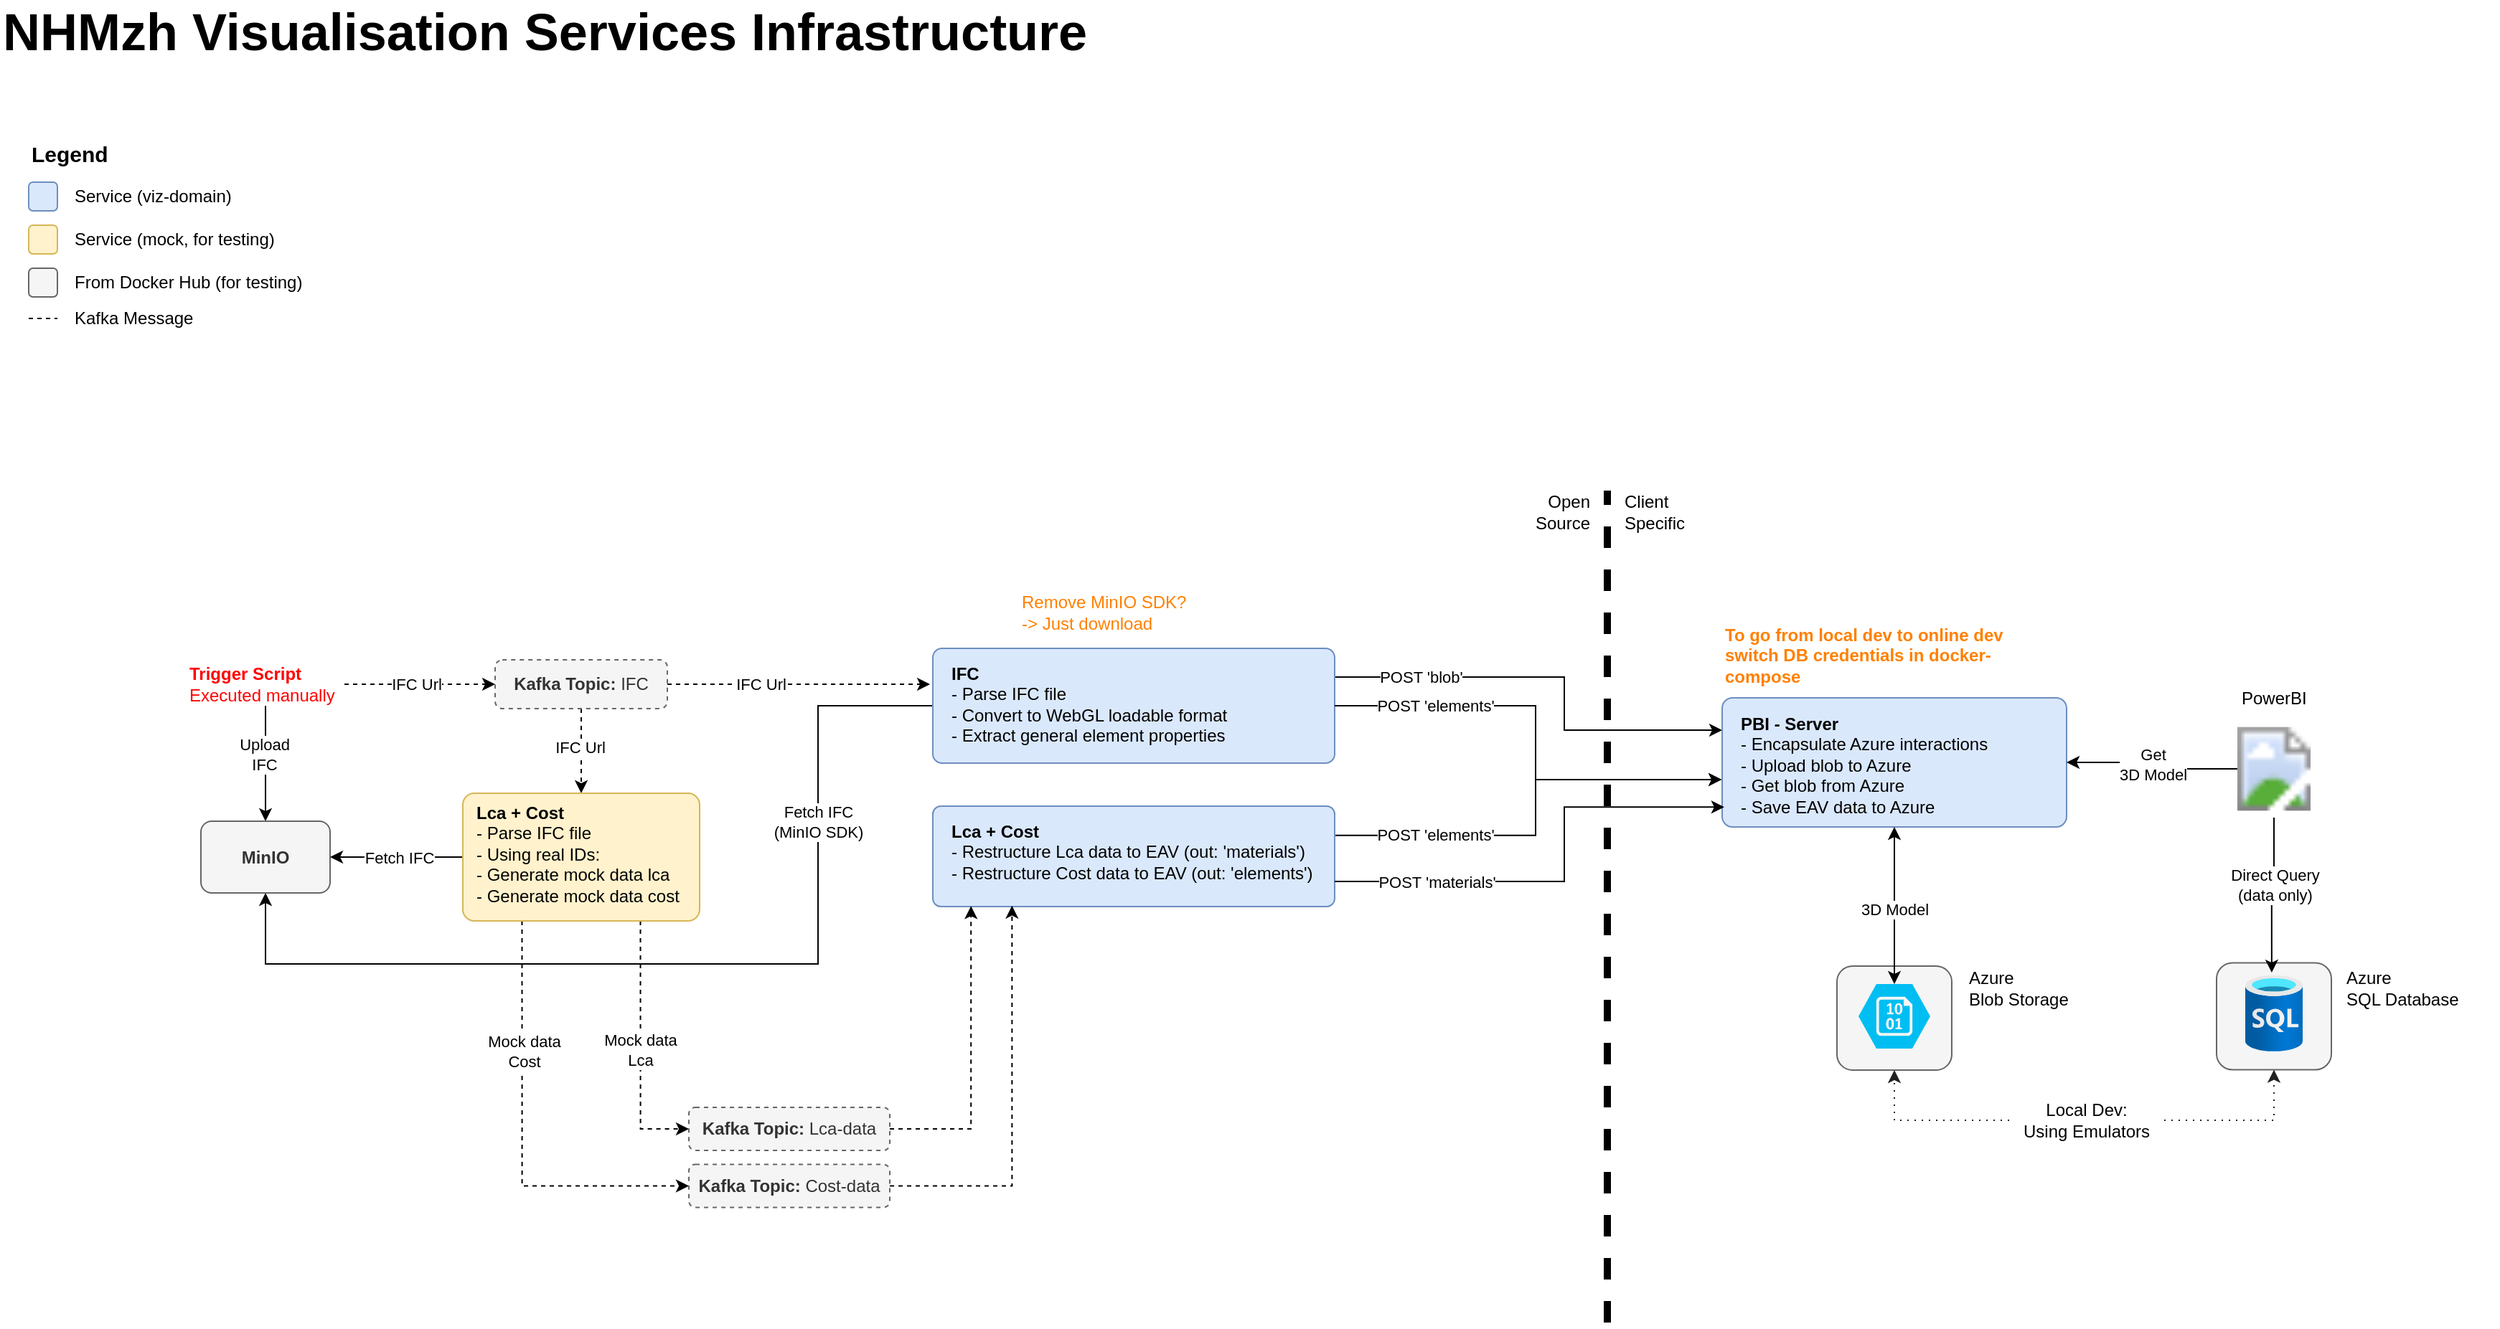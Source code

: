 <mxfile version="26.2.5">
  <diagram name="Page-1" id="6YYniOfLmbzxSq2jSH8A">
    <mxGraphModel dx="1735" dy="974" grid="1" gridSize="10" guides="1" tooltips="1" connect="1" arrows="1" fold="1" page="1" pageScale="1" pageWidth="1920" pageHeight="1200" math="0" shadow="0">
      <root>
        <mxCell id="0" />
        <mxCell id="1" parent="0" />
        <mxCell id="Vq2dGUa9BZO8m15hglH4-51" value="" style="rounded=1;whiteSpace=wrap;html=1;fillColor=#f5f5f5;strokeColor=#666666;fontColor=#333333;" vertex="1" parent="1">
          <mxGeometry x="1584.5" y="709.25" width="80" height="74.5" as="geometry" />
        </mxCell>
        <mxCell id="Vq2dGUa9BZO8m15hglH4-50" value="" style="rounded=1;whiteSpace=wrap;html=1;fillColor=#f5f5f5;strokeColor=#666666;fontColor=#333333;" vertex="1" parent="1">
          <mxGeometry x="1320" y="711.5" width="80" height="72.5" as="geometry" />
        </mxCell>
        <mxCell id="Vq2dGUa9BZO8m15hglH4-35" style="edgeStyle=orthogonalEdgeStyle;rounded=0;orthogonalLoop=1;jettySize=auto;html=1;entryX=0.5;entryY=1;entryDx=0;entryDy=0;" edge="1" parent="1" source="Vq2dGUa9BZO8m15hglH4-1" target="Vq2dGUa9BZO8m15hglH4-23">
          <mxGeometry relative="1" as="geometry">
            <Array as="points">
              <mxPoint x="610" y="530" />
              <mxPoint x="610" y="710" />
              <mxPoint x="225" y="710" />
            </Array>
          </mxGeometry>
        </mxCell>
        <mxCell id="Vq2dGUa9BZO8m15hglH4-36" value="Fetch IFC&lt;br&gt;(MinIO SDK)" style="edgeLabel;html=1;align=center;verticalAlign=middle;resizable=0;points=[];" vertex="1" connectable="0" parent="Vq2dGUa9BZO8m15hglH4-35">
          <mxGeometry x="0.12" y="-2" relative="1" as="geometry">
            <mxPoint x="129" y="-97" as="offset" />
          </mxGeometry>
        </mxCell>
        <mxCell id="Vq2dGUa9BZO8m15hglH4-44" style="edgeStyle=orthogonalEdgeStyle;rounded=0;orthogonalLoop=1;jettySize=auto;html=1;entryX=0;entryY=0.25;entryDx=0;entryDy=0;exitX=1;exitY=0.25;exitDx=0;exitDy=0;" edge="1" parent="1" source="Vq2dGUa9BZO8m15hglH4-1" target="Vq2dGUa9BZO8m15hglH4-10">
          <mxGeometry relative="1" as="geometry">
            <Array as="points">
              <mxPoint x="1130" y="510" />
              <mxPoint x="1130" y="547" />
            </Array>
          </mxGeometry>
        </mxCell>
        <mxCell id="Vq2dGUa9BZO8m15hglH4-47" value="POST &#39;blob&#39;" style="edgeLabel;html=1;align=center;verticalAlign=middle;resizable=0;points=[];" vertex="1" connectable="0" parent="Vq2dGUa9BZO8m15hglH4-44">
          <mxGeometry x="-0.383" relative="1" as="geometry">
            <mxPoint x="-35" as="offset" />
          </mxGeometry>
        </mxCell>
        <mxCell id="Vq2dGUa9BZO8m15hglH4-1" value="&lt;b&gt;IFC&lt;/b&gt;&lt;br&gt;- Parse IFC file&lt;div&gt;- Convert to WebGL loadable format&lt;div&gt;- Extract general element properties&lt;/div&gt;&lt;/div&gt;" style="rounded=1;whiteSpace=wrap;html=1;fillColor=#dae8fc;strokeColor=#6c8ebf;align=left;spacingLeft=7;verticalAlign=top;spacing=6;arcSize=8;" vertex="1" parent="1">
          <mxGeometry x="690" y="490" width="280" height="80" as="geometry" />
        </mxCell>
        <mxCell id="Vq2dGUa9BZO8m15hglH4-3" value="" style="rounded=1;whiteSpace=wrap;html=1;fillColor=#dae8fc;strokeColor=#6c8ebf;" vertex="1" parent="1">
          <mxGeometry x="60" y="165" width="20" height="20" as="geometry" />
        </mxCell>
        <mxCell id="Vq2dGUa9BZO8m15hglH4-4" value="Legend" style="text;html=1;align=left;verticalAlign=middle;whiteSpace=wrap;rounded=0;fontStyle=1;fontSize=15;" vertex="1" parent="1">
          <mxGeometry x="60" y="130" width="60" height="30" as="geometry" />
        </mxCell>
        <mxCell id="Vq2dGUa9BZO8m15hglH4-5" value="Service (viz-domain)" style="text;html=1;align=left;verticalAlign=middle;whiteSpace=wrap;rounded=0;fontStyle=0" vertex="1" parent="1">
          <mxGeometry x="90" y="160" width="130" height="30" as="geometry" />
        </mxCell>
        <mxCell id="Vq2dGUa9BZO8m15hglH4-6" value="" style="rounded=1;whiteSpace=wrap;html=1;fillColor=#fff2cc;strokeColor=#d6b656;" vertex="1" parent="1">
          <mxGeometry x="60" y="195" width="20" height="20" as="geometry" />
        </mxCell>
        <mxCell id="Vq2dGUa9BZO8m15hglH4-7" value="Service (mock, for testing)" style="text;html=1;align=left;verticalAlign=middle;whiteSpace=wrap;rounded=0;fontStyle=0" vertex="1" parent="1">
          <mxGeometry x="90" y="190" width="210" height="30" as="geometry" />
        </mxCell>
        <mxCell id="Vq2dGUa9BZO8m15hglH4-8" value="NHMzh Visualisation Services Infrastructure" style="text;html=1;align=left;verticalAlign=middle;whiteSpace=wrap;rounded=0;fontStyle=1;fontSize=36;" vertex="1" parent="1">
          <mxGeometry x="40" y="40" width="1200" height="40" as="geometry" />
        </mxCell>
        <mxCell id="Vq2dGUa9BZO8m15hglH4-9" value="&lt;b&gt;Lca + Cost&lt;/b&gt;&lt;br&gt;- Restructure Lca data to EAV (out: &#39;materials&#39;)&lt;div&gt;- Restructure Cost data to EAV (out: &#39;elements&#39;)&lt;/div&gt;" style="rounded=1;whiteSpace=wrap;html=1;fillColor=#dae8fc;strokeColor=#6c8ebf;align=left;spacingLeft=7;verticalAlign=top;spacing=6;arcSize=8;" vertex="1" parent="1">
          <mxGeometry x="690" y="600" width="280" height="70" as="geometry" />
        </mxCell>
        <mxCell id="Vq2dGUa9BZO8m15hglH4-10" value="&lt;b&gt;PBI - Server&lt;/b&gt;&lt;br&gt;- Encapsulate Azure interactions&lt;div&gt;- Upload blob to Azure&lt;br&gt;&lt;/div&gt;&lt;div&gt;- Get blob from Azure&lt;/div&gt;&lt;div&gt;- Save EAV data to Azure&lt;/div&gt;" style="rounded=1;whiteSpace=wrap;html=1;fillColor=#dae8fc;strokeColor=#6c8ebf;align=left;spacingLeft=7;verticalAlign=top;spacing=6;arcSize=8;" vertex="1" parent="1">
          <mxGeometry x="1240" y="524.5" width="240" height="90" as="geometry" />
        </mxCell>
        <mxCell id="Vq2dGUa9BZO8m15hglH4-16" style="edgeStyle=orthogonalEdgeStyle;rounded=0;orthogonalLoop=1;jettySize=auto;html=1;entryX=1;entryY=0.5;entryDx=0;entryDy=0;" edge="1" parent="1" source="Vq2dGUa9BZO8m15hglH4-11" target="Vq2dGUa9BZO8m15hglH4-10">
          <mxGeometry relative="1" as="geometry" />
        </mxCell>
        <mxCell id="Vq2dGUa9BZO8m15hglH4-17" value="Get&lt;br&gt;3D Model" style="edgeLabel;html=1;align=center;verticalAlign=middle;resizable=0;points=[];" vertex="1" connectable="0" parent="Vq2dGUa9BZO8m15hglH4-16">
          <mxGeometry x="0.035" y="1" relative="1" as="geometry">
            <mxPoint as="offset" />
          </mxGeometry>
        </mxCell>
        <mxCell id="Vq2dGUa9BZO8m15hglH4-11" value="" style="image;aspect=fixed;html=1;points=[];align=center;fontSize=12;image=img/lib/azure2/power_platform/PowerBI.svg;" vertex="1" parent="1">
          <mxGeometry x="1599" y="540" width="51" height="68" as="geometry" />
        </mxCell>
        <mxCell id="Vq2dGUa9BZO8m15hglH4-12" value="" style="image;aspect=fixed;html=1;points=[];align=center;fontSize=12;image=img/lib/azure2/preview/Time_Series_Data_Sets.svg;" vertex="1" parent="1">
          <mxGeometry x="1604.5" y="717.75" width="40" height="53.33" as="geometry" />
        </mxCell>
        <mxCell id="Vq2dGUa9BZO8m15hglH4-13" value="" style="verticalLabelPosition=bottom;html=1;verticalAlign=top;align=center;strokeColor=none;fillColor=#00BEF2;shape=mxgraph.azure.storage_blob;" vertex="1" parent="1">
          <mxGeometry x="1335" y="724" width="50" height="45" as="geometry" />
        </mxCell>
        <mxCell id="Vq2dGUa9BZO8m15hglH4-14" style="edgeStyle=orthogonalEdgeStyle;rounded=0;orthogonalLoop=1;jettySize=auto;html=1;entryX=0.461;entryY=-0.032;entryDx=0;entryDy=0;entryPerimeter=0;" edge="1" parent="1" source="Vq2dGUa9BZO8m15hglH4-11" target="Vq2dGUa9BZO8m15hglH4-12">
          <mxGeometry relative="1" as="geometry" />
        </mxCell>
        <mxCell id="Vq2dGUa9BZO8m15hglH4-15" value="Direct Query&lt;br&gt;(data only)" style="edgeLabel;html=1;align=center;verticalAlign=middle;resizable=0;points=[];" vertex="1" connectable="0" parent="Vq2dGUa9BZO8m15hglH4-14">
          <mxGeometry x="-0.317" y="1" relative="1" as="geometry">
            <mxPoint x="-1" y="9" as="offset" />
          </mxGeometry>
        </mxCell>
        <mxCell id="Vq2dGUa9BZO8m15hglH4-18" style="edgeStyle=orthogonalEdgeStyle;rounded=0;orthogonalLoop=1;jettySize=auto;html=1;entryX=0.5;entryY=0;entryDx=0;entryDy=0;entryPerimeter=0;startArrow=classic;startFill=1;" edge="1" parent="1" source="Vq2dGUa9BZO8m15hglH4-10" target="Vq2dGUa9BZO8m15hglH4-13">
          <mxGeometry relative="1" as="geometry" />
        </mxCell>
        <mxCell id="Vq2dGUa9BZO8m15hglH4-19" value="3D Model" style="edgeLabel;html=1;align=center;verticalAlign=middle;resizable=0;points=[];" vertex="1" connectable="0" parent="Vq2dGUa9BZO8m15hglH4-18">
          <mxGeometry x="-0.114" relative="1" as="geometry">
            <mxPoint y="9" as="offset" />
          </mxGeometry>
        </mxCell>
        <mxCell id="Vq2dGUa9BZO8m15hglH4-24" style="edgeStyle=orthogonalEdgeStyle;rounded=0;orthogonalLoop=1;jettySize=auto;html=1;" edge="1" parent="1" source="Vq2dGUa9BZO8m15hglH4-21" target="Vq2dGUa9BZO8m15hglH4-23">
          <mxGeometry relative="1" as="geometry" />
        </mxCell>
        <mxCell id="Vq2dGUa9BZO8m15hglH4-25" value="Upload&lt;br&gt;IFC" style="edgeLabel;html=1;align=center;verticalAlign=middle;resizable=0;points=[];" vertex="1" connectable="0" parent="Vq2dGUa9BZO8m15hglH4-24">
          <mxGeometry x="-0.154" y="-1" relative="1" as="geometry">
            <mxPoint as="offset" />
          </mxGeometry>
        </mxCell>
        <mxCell id="Vq2dGUa9BZO8m15hglH4-26" style="edgeStyle=orthogonalEdgeStyle;rounded=0;orthogonalLoop=1;jettySize=auto;html=1;dashed=1;" edge="1" parent="1" source="Vq2dGUa9BZO8m15hglH4-21" target="Vq2dGUa9BZO8m15hglH4-22">
          <mxGeometry relative="1" as="geometry" />
        </mxCell>
        <mxCell id="Vq2dGUa9BZO8m15hglH4-27" value="IFC Url" style="edgeLabel;html=1;align=center;verticalAlign=middle;resizable=0;points=[];" vertex="1" connectable="0" parent="Vq2dGUa9BZO8m15hglH4-26">
          <mxGeometry x="-0.048" relative="1" as="geometry">
            <mxPoint as="offset" />
          </mxGeometry>
        </mxCell>
        <mxCell id="Vq2dGUa9BZO8m15hglH4-21" value="&lt;b&gt;Trigger Script&lt;/b&gt; &lt;br&gt;Executed manually" style="text;html=1;align=left;verticalAlign=middle;whiteSpace=wrap;rounded=0;fontStyle=0;fontColor=#FF0000;" vertex="1" parent="1">
          <mxGeometry x="170" y="500" width="110" height="30" as="geometry" />
        </mxCell>
        <mxCell id="Vq2dGUa9BZO8m15hglH4-29" style="edgeStyle=orthogonalEdgeStyle;rounded=0;orthogonalLoop=1;jettySize=auto;html=1;dashed=1;" edge="1" parent="1" source="Vq2dGUa9BZO8m15hglH4-22" target="Vq2dGUa9BZO8m15hglH4-28">
          <mxGeometry relative="1" as="geometry" />
        </mxCell>
        <mxCell id="Vq2dGUa9BZO8m15hglH4-30" value="IFC Url" style="edgeLabel;html=1;align=center;verticalAlign=middle;resizable=0;points=[];" vertex="1" connectable="0" parent="Vq2dGUa9BZO8m15hglH4-29">
          <mxGeometry x="-0.09" y="-1" relative="1" as="geometry">
            <mxPoint as="offset" />
          </mxGeometry>
        </mxCell>
        <mxCell id="Vq2dGUa9BZO8m15hglH4-22" value="Kafka Topic: &lt;span style=&quot;font-weight: normal;&quot;&gt;IFC&lt;/span&gt;" style="rounded=1;whiteSpace=wrap;html=1;fillColor=#f5f5f5;strokeColor=#666666;fontStyle=1;fontColor=#333333;dashed=1;" vertex="1" parent="1">
          <mxGeometry x="385" y="498" width="120" height="34" as="geometry" />
        </mxCell>
        <mxCell id="Vq2dGUa9BZO8m15hglH4-23" value="MinIO" style="rounded=1;whiteSpace=wrap;html=1;fillColor=#f5f5f5;strokeColor=#666666;fontStyle=1;fontColor=#333333;" vertex="1" parent="1">
          <mxGeometry x="180" y="610.5" width="90" height="50" as="geometry" />
        </mxCell>
        <mxCell id="Vq2dGUa9BZO8m15hglH4-33" style="edgeStyle=orthogonalEdgeStyle;rounded=0;orthogonalLoop=1;jettySize=auto;html=1;entryX=1;entryY=0.5;entryDx=0;entryDy=0;" edge="1" parent="1" source="Vq2dGUa9BZO8m15hglH4-28" target="Vq2dGUa9BZO8m15hglH4-23">
          <mxGeometry relative="1" as="geometry" />
        </mxCell>
        <mxCell id="Vq2dGUa9BZO8m15hglH4-34" value="Fetch IFC" style="edgeLabel;html=1;align=center;verticalAlign=middle;resizable=0;points=[];" vertex="1" connectable="0" parent="Vq2dGUa9BZO8m15hglH4-33">
          <mxGeometry x="0.194" relative="1" as="geometry">
            <mxPoint x="10" as="offset" />
          </mxGeometry>
        </mxCell>
        <mxCell id="Vq2dGUa9BZO8m15hglH4-40" style="edgeStyle=orthogonalEdgeStyle;rounded=0;orthogonalLoop=1;jettySize=auto;html=1;entryX=0;entryY=0.5;entryDx=0;entryDy=0;exitX=0.75;exitY=1;exitDx=0;exitDy=0;dashed=1;" edge="1" parent="1" source="Vq2dGUa9BZO8m15hglH4-28" target="Vq2dGUa9BZO8m15hglH4-38">
          <mxGeometry relative="1" as="geometry" />
        </mxCell>
        <mxCell id="Vq2dGUa9BZO8m15hglH4-57" value="Mock data&lt;br&gt;Lca" style="edgeLabel;html=1;align=center;verticalAlign=middle;resizable=0;points=[];" vertex="1" connectable="0" parent="Vq2dGUa9BZO8m15hglH4-40">
          <mxGeometry x="0.0" y="-1" relative="1" as="geometry">
            <mxPoint as="offset" />
          </mxGeometry>
        </mxCell>
        <mxCell id="Vq2dGUa9BZO8m15hglH4-41" style="edgeStyle=orthogonalEdgeStyle;rounded=0;orthogonalLoop=1;jettySize=auto;html=1;entryX=0;entryY=0.5;entryDx=0;entryDy=0;exitX=0.25;exitY=1;exitDx=0;exitDy=0;dashed=1;" edge="1" parent="1" source="Vq2dGUa9BZO8m15hglH4-28" target="Vq2dGUa9BZO8m15hglH4-39">
          <mxGeometry relative="1" as="geometry" />
        </mxCell>
        <mxCell id="Vq2dGUa9BZO8m15hglH4-58" value="Mock data&lt;div&gt;Cost&lt;/div&gt;" style="edgeLabel;html=1;align=center;verticalAlign=middle;resizable=0;points=[];" vertex="1" connectable="0" parent="Vq2dGUa9BZO8m15hglH4-41">
          <mxGeometry x="-0.292" y="1" relative="1" as="geometry">
            <mxPoint y="-16" as="offset" />
          </mxGeometry>
        </mxCell>
        <mxCell id="Vq2dGUa9BZO8m15hglH4-28" value="Lca + Cost&lt;br&gt;&lt;span style=&quot;font-weight: normal;&quot;&gt;- Parse IFC file&lt;/span&gt;&lt;div&gt;&lt;span style=&quot;font-weight: 400;&quot;&gt;- Using real IDs:&lt;/span&gt;&lt;span style=&quot;font-weight: 400;&quot;&gt;&lt;br&gt;&lt;/span&gt;&lt;div&gt;&lt;span style=&quot;font-weight: normal;&quot;&gt;- Generate mock data lca&lt;/span&gt;&lt;/div&gt;&lt;div&gt;&lt;span style=&quot;font-weight: normal;&quot;&gt;- Generate mock data cost&amp;nbsp;&lt;/span&gt;&lt;/div&gt;&lt;div&gt;&lt;br&gt;&lt;/div&gt;&lt;/div&gt;" style="rounded=1;whiteSpace=wrap;html=1;fillColor=#fff2cc;strokeColor=#d6b656;fontStyle=1;align=left;verticalAlign=top;spacingLeft=7;arcSize=9;" vertex="1" parent="1">
          <mxGeometry x="362.5" y="591" width="165" height="89" as="geometry" />
        </mxCell>
        <mxCell id="Vq2dGUa9BZO8m15hglH4-31" style="edgeStyle=orthogonalEdgeStyle;rounded=0;orthogonalLoop=1;jettySize=auto;html=1;entryX=-0.007;entryY=0.313;entryDx=0;entryDy=0;entryPerimeter=0;dashed=1;" edge="1" parent="1" source="Vq2dGUa9BZO8m15hglH4-22" target="Vq2dGUa9BZO8m15hglH4-1">
          <mxGeometry relative="1" as="geometry" />
        </mxCell>
        <mxCell id="Vq2dGUa9BZO8m15hglH4-32" value="IFC Url" style="edgeLabel;html=1;align=center;verticalAlign=middle;resizable=0;points=[];" vertex="1" connectable="0" parent="Vq2dGUa9BZO8m15hglH4-31">
          <mxGeometry x="-0.415" y="2" relative="1" as="geometry">
            <mxPoint x="11" y="2" as="offset" />
          </mxGeometry>
        </mxCell>
        <mxCell id="Vq2dGUa9BZO8m15hglH4-38" value="Kafka Topic: &lt;span style=&quot;font-weight: normal;&quot;&gt;Lca-data&lt;/span&gt;" style="rounded=1;whiteSpace=wrap;html=1;fillColor=#f5f5f5;strokeColor=#666666;fontStyle=1;fontColor=#333333;dashed=1;" vertex="1" parent="1">
          <mxGeometry x="520" y="810" width="140" height="30" as="geometry" />
        </mxCell>
        <mxCell id="Vq2dGUa9BZO8m15hglH4-43" style="edgeStyle=orthogonalEdgeStyle;rounded=0;orthogonalLoop=1;jettySize=auto;html=1;entryX=0.197;entryY=0.991;entryDx=0;entryDy=0;dashed=1;entryPerimeter=0;" edge="1" parent="1" source="Vq2dGUa9BZO8m15hglH4-39" target="Vq2dGUa9BZO8m15hglH4-9">
          <mxGeometry relative="1" as="geometry" />
        </mxCell>
        <mxCell id="Vq2dGUa9BZO8m15hglH4-39" value="Kafka Topic: &lt;span style=&quot;font-weight: normal;&quot;&gt;Cost-data&lt;/span&gt;" style="rounded=1;whiteSpace=wrap;html=1;fillColor=#f5f5f5;strokeColor=#666666;fontStyle=1;fontColor=#333333;dashed=1;" vertex="1" parent="1">
          <mxGeometry x="520" y="849.75" width="140" height="30" as="geometry" />
        </mxCell>
        <mxCell id="Vq2dGUa9BZO8m15hglH4-45" style="edgeStyle=orthogonalEdgeStyle;rounded=0;orthogonalLoop=1;jettySize=auto;html=1;entryX=0.006;entryY=0.846;entryDx=0;entryDy=0;entryPerimeter=0;exitX=1;exitY=0.75;exitDx=0;exitDy=0;" edge="1" parent="1" source="Vq2dGUa9BZO8m15hglH4-9" target="Vq2dGUa9BZO8m15hglH4-10">
          <mxGeometry relative="1" as="geometry">
            <Array as="points">
              <mxPoint x="1130" y="652" />
              <mxPoint x="1130" y="601" />
            </Array>
          </mxGeometry>
        </mxCell>
        <mxCell id="Vq2dGUa9BZO8m15hglH4-46" value="POST &#39;materials&#39;" style="edgeLabel;html=1;align=center;verticalAlign=middle;resizable=0;points=[];" vertex="1" connectable="0" parent="Vq2dGUa9BZO8m15hglH4-45">
          <mxGeometry x="-0.254" y="2" relative="1" as="geometry">
            <mxPoint x="-50" y="2" as="offset" />
          </mxGeometry>
        </mxCell>
        <mxCell id="Vq2dGUa9BZO8m15hglH4-48" value="" style="rounded=1;whiteSpace=wrap;html=1;fillColor=#f5f5f5;strokeColor=#666666;fontColor=#333333;" vertex="1" parent="1">
          <mxGeometry x="60" y="225" width="20" height="20" as="geometry" />
        </mxCell>
        <mxCell id="Vq2dGUa9BZO8m15hglH4-49" value="From Docker Hub (for testing)" style="text;html=1;align=left;verticalAlign=middle;whiteSpace=wrap;rounded=0;fontStyle=0" vertex="1" parent="1">
          <mxGeometry x="90" y="220" width="210" height="30" as="geometry" />
        </mxCell>
        <mxCell id="Vq2dGUa9BZO8m15hglH4-53" style="edgeStyle=orthogonalEdgeStyle;rounded=0;orthogonalLoop=1;jettySize=auto;html=1;entryX=0.5;entryY=1;entryDx=0;entryDy=0;strokeColor=#212121;dashed=1;dashPattern=1 4;" edge="1" parent="1" source="Vq2dGUa9BZO8m15hglH4-52" target="Vq2dGUa9BZO8m15hglH4-50">
          <mxGeometry relative="1" as="geometry" />
        </mxCell>
        <mxCell id="Vq2dGUa9BZO8m15hglH4-54" style="edgeStyle=orthogonalEdgeStyle;rounded=0;orthogonalLoop=1;jettySize=auto;html=1;entryX=0.5;entryY=1;entryDx=0;entryDy=0;strokeColor=#212121;dashed=1;dashPattern=1 4;" edge="1" parent="1" source="Vq2dGUa9BZO8m15hglH4-52" target="Vq2dGUa9BZO8m15hglH4-51">
          <mxGeometry relative="1" as="geometry" />
        </mxCell>
        <mxCell id="Vq2dGUa9BZO8m15hglH4-52" value="Local Dev: &lt;br&gt;Using Emulators" style="text;html=1;align=center;verticalAlign=middle;whiteSpace=wrap;rounded=0;fontStyle=0;strokeColor=none;" vertex="1" parent="1">
          <mxGeometry x="1440" y="804" width="108" height="30" as="geometry" />
        </mxCell>
        <mxCell id="Vq2dGUa9BZO8m15hglH4-55" value="" style="endArrow=none;html=1;rounded=0;startFill=0;dashed=1;" edge="1" parent="1">
          <mxGeometry width="50" height="50" relative="1" as="geometry">
            <mxPoint x="60" y="260" as="sourcePoint" />
            <mxPoint x="80" y="260" as="targetPoint" />
          </mxGeometry>
        </mxCell>
        <mxCell id="Vq2dGUa9BZO8m15hglH4-56" value="Kafka Message" style="text;html=1;align=left;verticalAlign=middle;whiteSpace=wrap;rounded=0;fontStyle=0" vertex="1" parent="1">
          <mxGeometry x="90" y="245" width="210" height="30" as="geometry" />
        </mxCell>
        <mxCell id="Vq2dGUa9BZO8m15hglH4-59" value="Azure&lt;br&gt;Blob Storage" style="text;html=1;align=left;verticalAlign=middle;whiteSpace=wrap;rounded=0;fontStyle=0;strokeColor=none;" vertex="1" parent="1">
          <mxGeometry x="1410" y="711.5" width="108" height="30" as="geometry" />
        </mxCell>
        <mxCell id="Vq2dGUa9BZO8m15hglH4-60" value="Azure&lt;br&gt;SQL Database" style="text;html=1;align=left;verticalAlign=middle;whiteSpace=wrap;rounded=0;fontStyle=0;strokeColor=none;" vertex="1" parent="1">
          <mxGeometry x="1673" y="711.5" width="108" height="30" as="geometry" />
        </mxCell>
        <mxCell id="Vq2dGUa9BZO8m15hglH4-61" value="PowerBI" style="text;html=1;align=left;verticalAlign=middle;whiteSpace=wrap;rounded=0;fontStyle=0;strokeColor=none;" vertex="1" parent="1">
          <mxGeometry x="1600" y="510" width="70" height="30" as="geometry" />
        </mxCell>
        <mxCell id="Vq2dGUa9BZO8m15hglH4-62" value="" style="endArrow=none;dashed=1;html=1;strokeWidth=5;rounded=0;" edge="1" parent="1">
          <mxGeometry width="50" height="50" relative="1" as="geometry">
            <mxPoint x="1160" y="960" as="sourcePoint" />
            <mxPoint x="1160" y="380" as="targetPoint" />
          </mxGeometry>
        </mxCell>
        <mxCell id="Vq2dGUa9BZO8m15hglH4-63" value="Client Specific" style="text;html=1;align=left;verticalAlign=middle;whiteSpace=wrap;rounded=0;fontStyle=0;strokeColor=none;" vertex="1" parent="1">
          <mxGeometry x="1170" y="380" width="70" height="30" as="geometry" />
        </mxCell>
        <mxCell id="Vq2dGUa9BZO8m15hglH4-66" value="Open&lt;div&gt;Source&lt;/div&gt;" style="text;html=1;align=right;verticalAlign=middle;whiteSpace=wrap;rounded=0;fontStyle=0;strokeColor=none;" vertex="1" parent="1">
          <mxGeometry x="1080" y="380" width="70" height="30" as="geometry" />
        </mxCell>
        <mxCell id="Vq2dGUa9BZO8m15hglH4-67" style="edgeStyle=orthogonalEdgeStyle;rounded=0;orthogonalLoop=1;jettySize=auto;html=1;entryX=-0.002;entryY=0.633;entryDx=0;entryDy=0;entryPerimeter=0;exitX=1.002;exitY=0.291;exitDx=0;exitDy=0;exitPerimeter=0;" edge="1" parent="1" source="Vq2dGUa9BZO8m15hglH4-9" target="Vq2dGUa9BZO8m15hglH4-10">
          <mxGeometry relative="1" as="geometry">
            <Array as="points">
              <mxPoint x="1110" y="620" />
              <mxPoint x="1110" y="582" />
            </Array>
          </mxGeometry>
        </mxCell>
        <mxCell id="Vq2dGUa9BZO8m15hglH4-68" value="POST &#39;elements&#39;" style="edgeLabel;html=1;align=center;verticalAlign=middle;resizable=0;points=[];" vertex="1" connectable="0" parent="Vq2dGUa9BZO8m15hglH4-67">
          <mxGeometry x="-0.821" y="1" relative="1" as="geometry">
            <mxPoint x="42" as="offset" />
          </mxGeometry>
        </mxCell>
        <mxCell id="Vq2dGUa9BZO8m15hglH4-69" style="edgeStyle=orthogonalEdgeStyle;rounded=0;orthogonalLoop=1;jettySize=auto;html=1;entryX=-0.001;entryY=0.633;entryDx=0;entryDy=0;entryPerimeter=0;" edge="1" parent="1" source="Vq2dGUa9BZO8m15hglH4-1" target="Vq2dGUa9BZO8m15hglH4-10">
          <mxGeometry relative="1" as="geometry">
            <Array as="points">
              <mxPoint x="1110" y="530" />
              <mxPoint x="1110" y="582" />
            </Array>
          </mxGeometry>
        </mxCell>
        <mxCell id="Vq2dGUa9BZO8m15hglH4-70" value="POST &#39;elements&#39;" style="edgeLabel;html=1;align=center;verticalAlign=middle;resizable=0;points=[];" vertex="1" connectable="0" parent="Vq2dGUa9BZO8m15hglH4-69">
          <mxGeometry x="-0.426" relative="1" as="geometry">
            <mxPoint x="-22" as="offset" />
          </mxGeometry>
        </mxCell>
        <mxCell id="Vq2dGUa9BZO8m15hglH4-71" style="edgeStyle=orthogonalEdgeStyle;rounded=0;orthogonalLoop=1;jettySize=auto;html=1;entryX=0.095;entryY=0.995;entryDx=0;entryDy=0;entryPerimeter=0;dashed=1;" edge="1" parent="1" source="Vq2dGUa9BZO8m15hglH4-38" target="Vq2dGUa9BZO8m15hglH4-9">
          <mxGeometry relative="1" as="geometry" />
        </mxCell>
        <mxCell id="Vq2dGUa9BZO8m15hglH4-72" value="Remove MinIO SDK?&lt;br&gt;-&amp;gt; Just download&amp;nbsp;" style="text;html=1;align=left;verticalAlign=middle;whiteSpace=wrap;rounded=0;fontStyle=0;fontColor=#FF8000;" vertex="1" parent="1">
          <mxGeometry x="750" y="450" width="210" height="30" as="geometry" />
        </mxCell>
        <mxCell id="Vq2dGUa9BZO8m15hglH4-73" value="To go from local dev to online dev switch DB credentials in docker-compose" style="text;html=1;align=left;verticalAlign=middle;whiteSpace=wrap;rounded=0;fontStyle=1;fontColor=#FF8000;" vertex="1" parent="1">
          <mxGeometry x="1240" y="480" width="210" height="30" as="geometry" />
        </mxCell>
      </root>
    </mxGraphModel>
  </diagram>
</mxfile>
